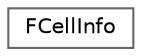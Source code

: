 digraph "Graphical Class Hierarchy"
{
 // INTERACTIVE_SVG=YES
 // LATEX_PDF_SIZE
  bgcolor="transparent";
  edge [fontname=Helvetica,fontsize=10,labelfontname=Helvetica,labelfontsize=10];
  node [fontname=Helvetica,fontsize=10,shape=box,height=0.2,width=0.4];
  rankdir="LR";
  Node0 [id="Node000000",label="FCellInfo",height=0.2,width=0.4,color="grey40", fillcolor="white", style="filled",URL="$d1/df7/structFCellInfo.html",tooltip="Structure containing information about a World Partition Builder cell."];
}
